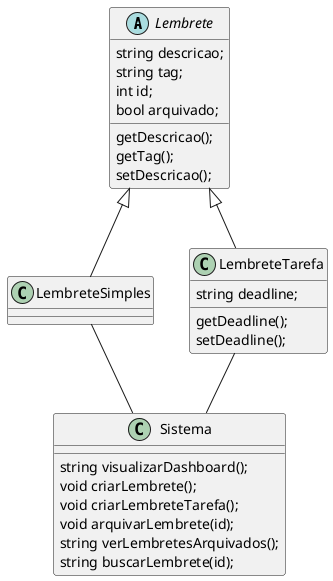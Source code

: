 @startuml

abstract class Lembrete{
    string descricao;
    string tag;
    int id;
    bool arquivado;


    getDescricao();
    getTag();
    setDescricao();
}

class LembreteSimples extends Lembrete{
}

class LembreteTarefa extends Lembrete{
    string deadline;

    getDeadline();
    setDeadline();
}

class Sistema{
    string visualizarDashboard();
    void criarLembrete();
    void criarLembreteTarefa();
    void arquivarLembrete(id);
    string verLembretesArquivados();
    string buscarLembrete(id);
    }

LembreteSimples -- Sistema
LembreteTarefa -- Sistema

@enduml
